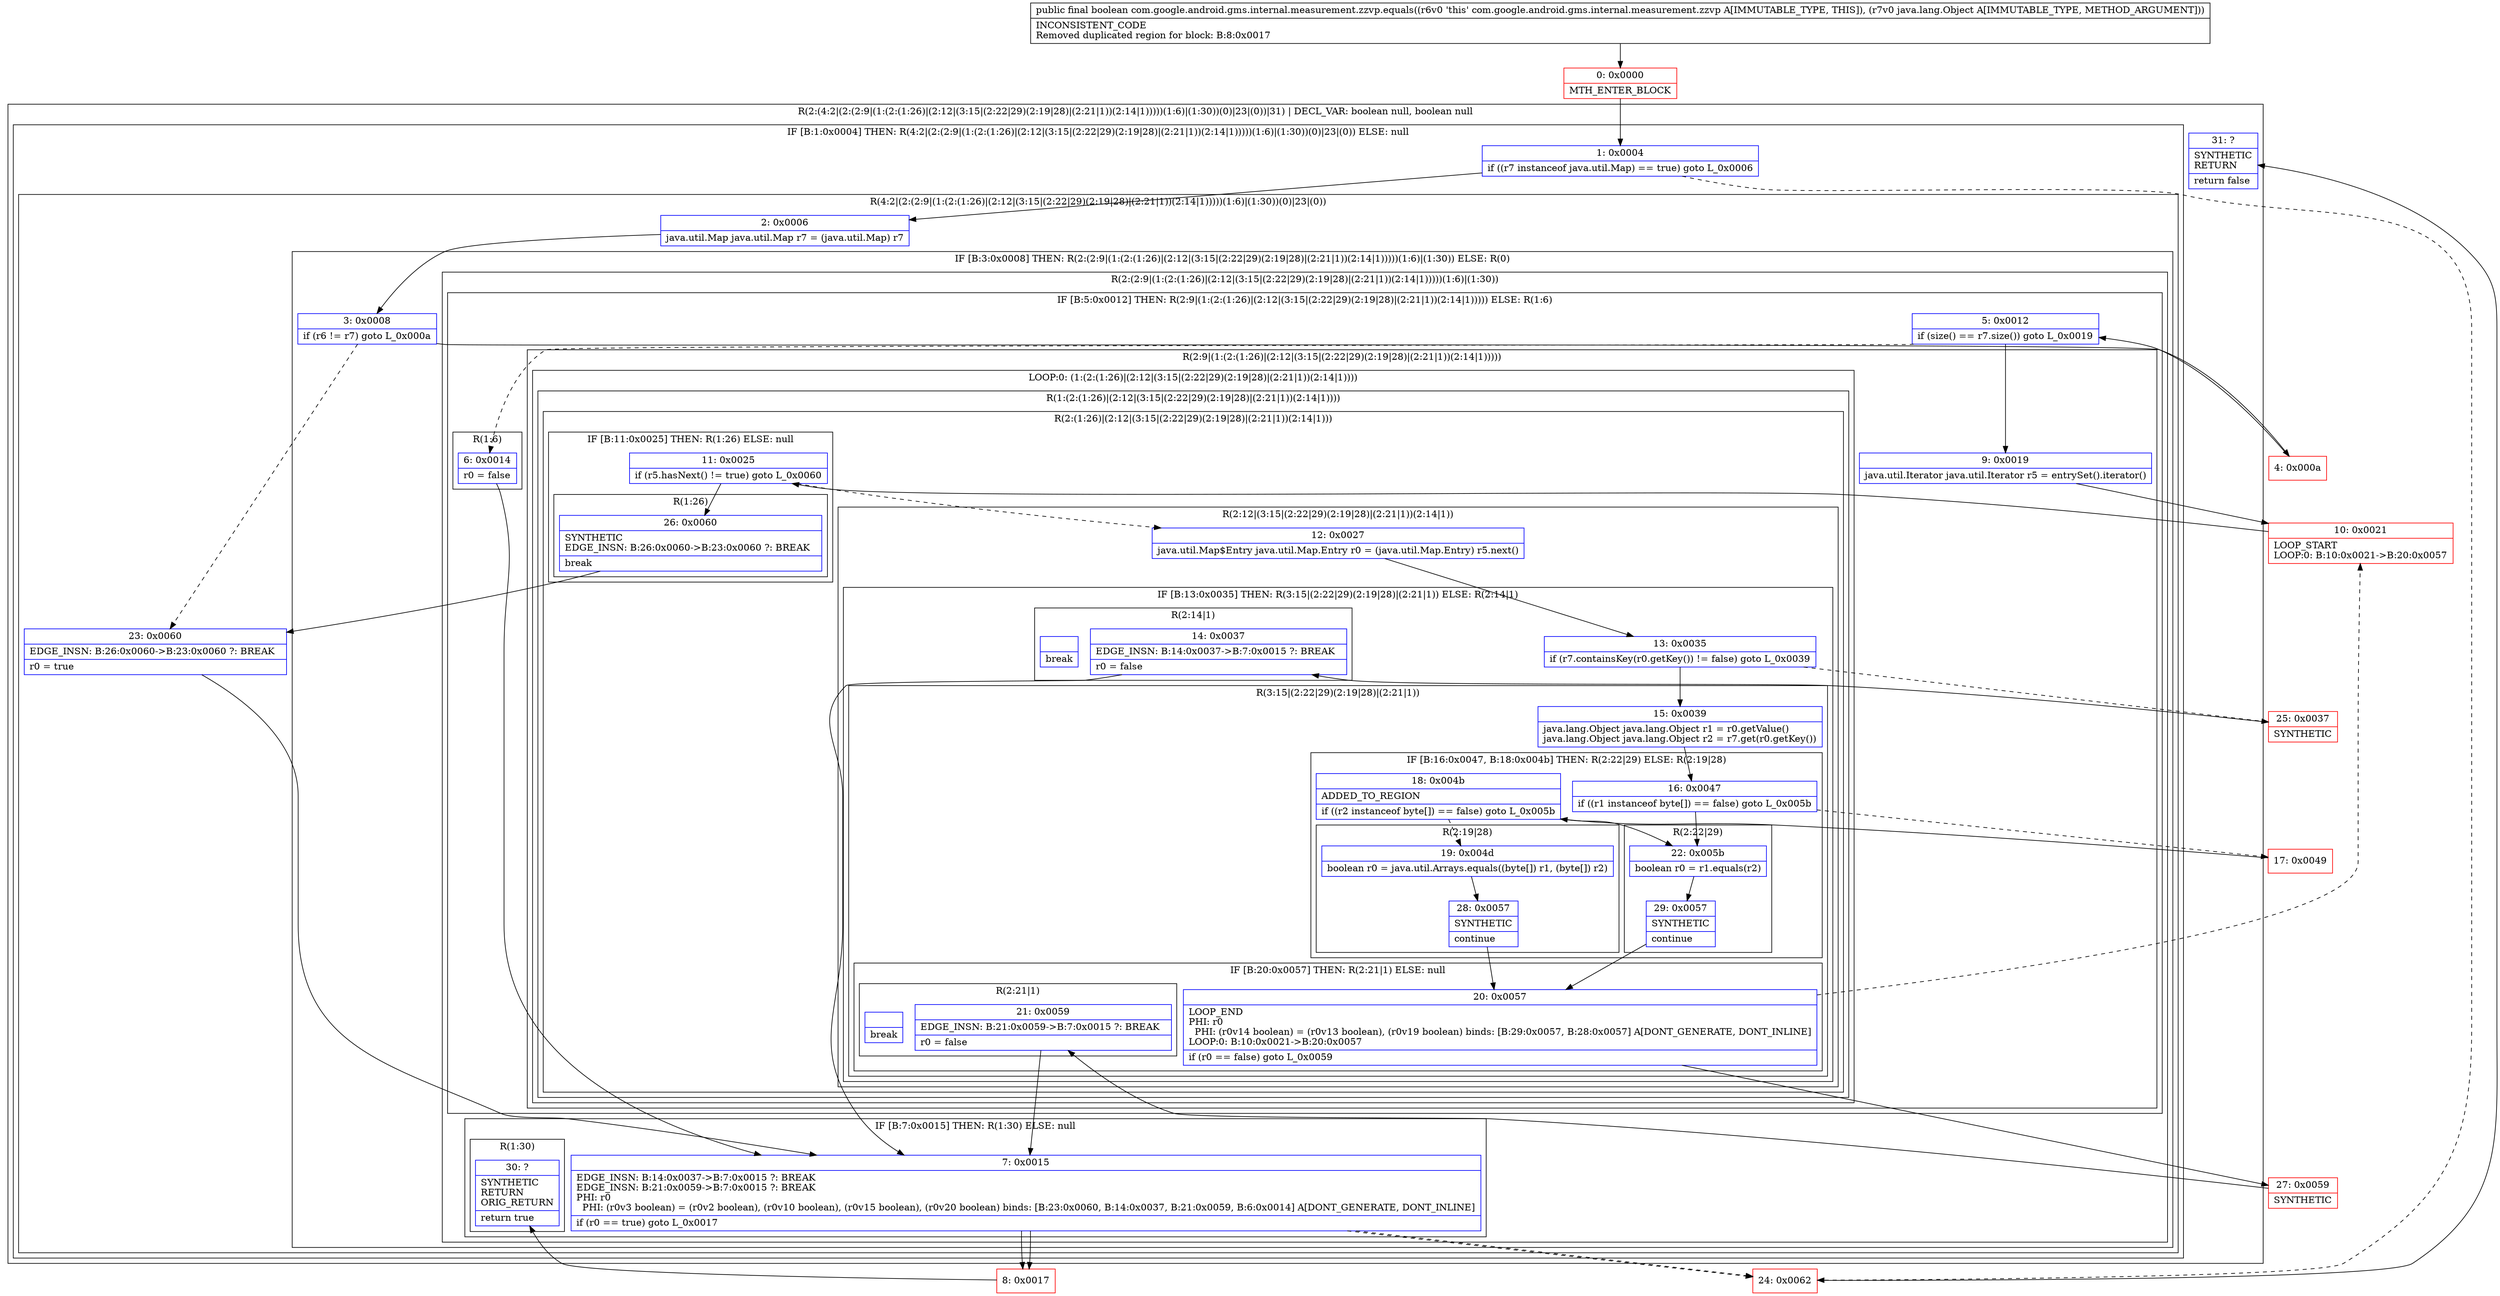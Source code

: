 digraph "CFG forcom.google.android.gms.internal.measurement.zzvp.equals(Ljava\/lang\/Object;)Z" {
subgraph cluster_Region_2137941481 {
label = "R(2:(4:2|(2:(2:9|(1:(2:(1:26)|(2:12|(3:15|(2:22|29)(2:19|28)|(2:21|1))(2:14|1)))))(1:6)|(1:30))(0)|23|(0))|31) | DECL_VAR: boolean null, boolean null\l";
node [shape=record,color=blue];
subgraph cluster_IfRegion_1556529353 {
label = "IF [B:1:0x0004] THEN: R(4:2|(2:(2:9|(1:(2:(1:26)|(2:12|(3:15|(2:22|29)(2:19|28)|(2:21|1))(2:14|1)))))(1:6)|(1:30))(0)|23|(0)) ELSE: null";
node [shape=record,color=blue];
Node_1 [shape=record,label="{1\:\ 0x0004|if ((r7 instanceof java.util.Map) == true) goto L_0x0006\l}"];
subgraph cluster_Region_160672379 {
label = "R(4:2|(2:(2:9|(1:(2:(1:26)|(2:12|(3:15|(2:22|29)(2:19|28)|(2:21|1))(2:14|1)))))(1:6)|(1:30))(0)|23|(0))";
node [shape=record,color=blue];
Node_2 [shape=record,label="{2\:\ 0x0006|java.util.Map java.util.Map r7 = (java.util.Map) r7\l}"];
subgraph cluster_IfRegion_1318941873 {
label = "IF [B:3:0x0008] THEN: R(2:(2:9|(1:(2:(1:26)|(2:12|(3:15|(2:22|29)(2:19|28)|(2:21|1))(2:14|1)))))(1:6)|(1:30)) ELSE: R(0)";
node [shape=record,color=blue];
Node_3 [shape=record,label="{3\:\ 0x0008|if (r6 != r7) goto L_0x000a\l}"];
subgraph cluster_Region_2001948125 {
label = "R(2:(2:9|(1:(2:(1:26)|(2:12|(3:15|(2:22|29)(2:19|28)|(2:21|1))(2:14|1)))))(1:6)|(1:30))";
node [shape=record,color=blue];
subgraph cluster_IfRegion_717990538 {
label = "IF [B:5:0x0012] THEN: R(2:9|(1:(2:(1:26)|(2:12|(3:15|(2:22|29)(2:19|28)|(2:21|1))(2:14|1))))) ELSE: R(1:6)";
node [shape=record,color=blue];
Node_5 [shape=record,label="{5\:\ 0x0012|if (size() == r7.size()) goto L_0x0019\l}"];
subgraph cluster_Region_1334507958 {
label = "R(2:9|(1:(2:(1:26)|(2:12|(3:15|(2:22|29)(2:19|28)|(2:21|1))(2:14|1)))))";
node [shape=record,color=blue];
Node_9 [shape=record,label="{9\:\ 0x0019|java.util.Iterator java.util.Iterator r5 = entrySet().iterator()\l}"];
subgraph cluster_LoopRegion_425371931 {
label = "LOOP:0: (1:(2:(1:26)|(2:12|(3:15|(2:22|29)(2:19|28)|(2:21|1))(2:14|1))))";
node [shape=record,color=blue];
subgraph cluster_Region_362272500 {
label = "R(1:(2:(1:26)|(2:12|(3:15|(2:22|29)(2:19|28)|(2:21|1))(2:14|1))))";
node [shape=record,color=blue];
subgraph cluster_Region_2134744071 {
label = "R(2:(1:26)|(2:12|(3:15|(2:22|29)(2:19|28)|(2:21|1))(2:14|1)))";
node [shape=record,color=blue];
subgraph cluster_IfRegion_1035739453 {
label = "IF [B:11:0x0025] THEN: R(1:26) ELSE: null";
node [shape=record,color=blue];
Node_11 [shape=record,label="{11\:\ 0x0025|if (r5.hasNext() != true) goto L_0x0060\l}"];
subgraph cluster_Region_309136280 {
label = "R(1:26)";
node [shape=record,color=blue];
Node_26 [shape=record,label="{26\:\ 0x0060|SYNTHETIC\lEDGE_INSN: B:26:0x0060\-\>B:23:0x0060 ?: BREAK  \l|break\l}"];
}
}
subgraph cluster_Region_2079617513 {
label = "R(2:12|(3:15|(2:22|29)(2:19|28)|(2:21|1))(2:14|1))";
node [shape=record,color=blue];
Node_12 [shape=record,label="{12\:\ 0x0027|java.util.Map$Entry java.util.Map.Entry r0 = (java.util.Map.Entry) r5.next()\l}"];
subgraph cluster_IfRegion_946211233 {
label = "IF [B:13:0x0035] THEN: R(3:15|(2:22|29)(2:19|28)|(2:21|1)) ELSE: R(2:14|1)";
node [shape=record,color=blue];
Node_13 [shape=record,label="{13\:\ 0x0035|if (r7.containsKey(r0.getKey()) != false) goto L_0x0039\l}"];
subgraph cluster_Region_741518500 {
label = "R(3:15|(2:22|29)(2:19|28)|(2:21|1))";
node [shape=record,color=blue];
Node_15 [shape=record,label="{15\:\ 0x0039|java.lang.Object java.lang.Object r1 = r0.getValue()\ljava.lang.Object java.lang.Object r2 = r7.get(r0.getKey())\l}"];
subgraph cluster_IfRegion_749028457 {
label = "IF [B:16:0x0047, B:18:0x004b] THEN: R(2:22|29) ELSE: R(2:19|28)";
node [shape=record,color=blue];
Node_16 [shape=record,label="{16\:\ 0x0047|if ((r1 instanceof byte[]) == false) goto L_0x005b\l}"];
Node_18 [shape=record,label="{18\:\ 0x004b|ADDED_TO_REGION\l|if ((r2 instanceof byte[]) == false) goto L_0x005b\l}"];
subgraph cluster_Region_888819458 {
label = "R(2:22|29)";
node [shape=record,color=blue];
Node_22 [shape=record,label="{22\:\ 0x005b|boolean r0 = r1.equals(r2)\l}"];
Node_29 [shape=record,label="{29\:\ 0x0057|SYNTHETIC\l|continue\l}"];
}
subgraph cluster_Region_1746089321 {
label = "R(2:19|28)";
node [shape=record,color=blue];
Node_19 [shape=record,label="{19\:\ 0x004d|boolean r0 = java.util.Arrays.equals((byte[]) r1, (byte[]) r2)\l}"];
Node_28 [shape=record,label="{28\:\ 0x0057|SYNTHETIC\l|continue\l}"];
}
}
subgraph cluster_IfRegion_1580427967 {
label = "IF [B:20:0x0057] THEN: R(2:21|1) ELSE: null";
node [shape=record,color=blue];
Node_20 [shape=record,label="{20\:\ 0x0057|LOOP_END\lPHI: r0 \l  PHI: (r0v14 boolean) = (r0v13 boolean), (r0v19 boolean) binds: [B:29:0x0057, B:28:0x0057] A[DONT_GENERATE, DONT_INLINE]\lLOOP:0: B:10:0x0021\-\>B:20:0x0057\l|if (r0 == false) goto L_0x0059\l}"];
subgraph cluster_Region_2126977322 {
label = "R(2:21|1)";
node [shape=record,color=blue];
Node_21 [shape=record,label="{21\:\ 0x0059|EDGE_INSN: B:21:0x0059\-\>B:7:0x0015 ?: BREAK  \l|r0 = false\l}"];
Node_InsnContainer_1975007227 [shape=record,label="{|break\l}"];
}
}
}
subgraph cluster_Region_162491759 {
label = "R(2:14|1)";
node [shape=record,color=blue];
Node_14 [shape=record,label="{14\:\ 0x0037|EDGE_INSN: B:14:0x0037\-\>B:7:0x0015 ?: BREAK  \l|r0 = false\l}"];
Node_InsnContainer_1727418607 [shape=record,label="{|break\l}"];
}
}
}
}
}
}
}
subgraph cluster_Region_1986280530 {
label = "R(1:6)";
node [shape=record,color=blue];
Node_6 [shape=record,label="{6\:\ 0x0014|r0 = false\l}"];
}
}
subgraph cluster_IfRegion_482190946 {
label = "IF [B:7:0x0015] THEN: R(1:30) ELSE: null";
node [shape=record,color=blue];
Node_7 [shape=record,label="{7\:\ 0x0015|EDGE_INSN: B:14:0x0037\-\>B:7:0x0015 ?: BREAK  \lEDGE_INSN: B:21:0x0059\-\>B:7:0x0015 ?: BREAK  \lPHI: r0 \l  PHI: (r0v3 boolean) = (r0v2 boolean), (r0v10 boolean), (r0v15 boolean), (r0v20 boolean) binds: [B:23:0x0060, B:14:0x0037, B:21:0x0059, B:6:0x0014] A[DONT_GENERATE, DONT_INLINE]\l|if (r0 == true) goto L_0x0017\l}"];
subgraph cluster_Region_1495159256 {
label = "R(1:30)";
node [shape=record,color=blue];
Node_30 [shape=record,label="{30\:\ ?|SYNTHETIC\lRETURN\lORIG_RETURN\l|return true\l}"];
}
}
}
subgraph cluster_Region_1831707375 {
label = "R(0)";
node [shape=record,color=blue];
}
}
Node_23 [shape=record,label="{23\:\ 0x0060|EDGE_INSN: B:26:0x0060\-\>B:23:0x0060 ?: BREAK  \l|r0 = true\l}"];
subgraph cluster_IfRegion_965273229 {
label = "IF [B:7:0x0015] THEN: R(0) ELSE: null";
node [shape=record,color=blue];
Node_7 [shape=record,label="{7\:\ 0x0015|EDGE_INSN: B:14:0x0037\-\>B:7:0x0015 ?: BREAK  \lEDGE_INSN: B:21:0x0059\-\>B:7:0x0015 ?: BREAK  \lPHI: r0 \l  PHI: (r0v3 boolean) = (r0v2 boolean), (r0v10 boolean), (r0v15 boolean), (r0v20 boolean) binds: [B:23:0x0060, B:14:0x0037, B:21:0x0059, B:6:0x0014] A[DONT_GENERATE, DONT_INLINE]\l|if (r0 == true) goto L_0x0017\l}"];
subgraph cluster_Region_1224202600 {
label = "R(0)";
node [shape=record,color=blue];
}
}
}
}
Node_31 [shape=record,label="{31\:\ ?|SYNTHETIC\lRETURN\l|return false\l}"];
}
Node_0 [shape=record,color=red,label="{0\:\ 0x0000|MTH_ENTER_BLOCK\l}"];
Node_4 [shape=record,color=red,label="{4\:\ 0x000a}"];
Node_8 [shape=record,color=red,label="{8\:\ 0x0017}"];
Node_10 [shape=record,color=red,label="{10\:\ 0x0021|LOOP_START\lLOOP:0: B:10:0x0021\-\>B:20:0x0057\l}"];
Node_17 [shape=record,color=red,label="{17\:\ 0x0049}"];
Node_24 [shape=record,color=red,label="{24\:\ 0x0062}"];
Node_25 [shape=record,color=red,label="{25\:\ 0x0037|SYNTHETIC\l}"];
Node_27 [shape=record,color=red,label="{27\:\ 0x0059|SYNTHETIC\l}"];
MethodNode[shape=record,label="{public final boolean com.google.android.gms.internal.measurement.zzvp.equals((r6v0 'this' com.google.android.gms.internal.measurement.zzvp A[IMMUTABLE_TYPE, THIS]), (r7v0 java.lang.Object A[IMMUTABLE_TYPE, METHOD_ARGUMENT]))  | INCONSISTENT_CODE\lRemoved duplicated region for block: B:8:0x0017 \l}"];
MethodNode -> Node_0;
Node_1 -> Node_2;
Node_1 -> Node_24[style=dashed];
Node_2 -> Node_3;
Node_3 -> Node_4;
Node_3 -> Node_23[style=dashed];
Node_5 -> Node_6[style=dashed];
Node_5 -> Node_9;
Node_9 -> Node_10;
Node_11 -> Node_12[style=dashed];
Node_11 -> Node_26;
Node_26 -> Node_23;
Node_12 -> Node_13;
Node_13 -> Node_15;
Node_13 -> Node_25[style=dashed];
Node_15 -> Node_16;
Node_16 -> Node_17[style=dashed];
Node_16 -> Node_22;
Node_18 -> Node_19[style=dashed];
Node_18 -> Node_22;
Node_22 -> Node_29;
Node_29 -> Node_20;
Node_19 -> Node_28;
Node_28 -> Node_20;
Node_20 -> Node_10[style=dashed];
Node_20 -> Node_27;
Node_21 -> Node_7;
Node_14 -> Node_7;
Node_6 -> Node_7;
Node_7 -> Node_8;
Node_7 -> Node_24[style=dashed];
Node_23 -> Node_7;
Node_7 -> Node_8;
Node_7 -> Node_24[style=dashed];
Node_0 -> Node_1;
Node_4 -> Node_5;
Node_8 -> Node_30;
Node_10 -> Node_11;
Node_17 -> Node_18;
Node_24 -> Node_31;
Node_25 -> Node_14;
Node_27 -> Node_21;
}

